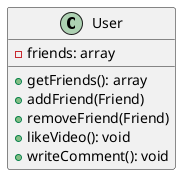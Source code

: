@startuml
class User {
  - friends: array
  + getFriends(): array
  + addFriend(Friend)
  + removeFriend(Friend)
  + likeVideo(): void
  + writeComment(): void
}
@enduml